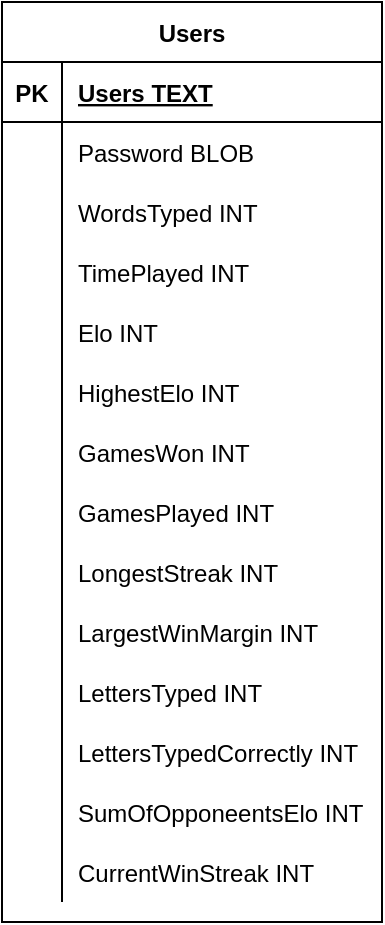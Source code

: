 <mxfile version="15.8.7" type="device"><diagram id="R2lEEEUBdFMjLlhIrx00" name="Page-1"><mxGraphModel dx="782" dy="549" grid="1" gridSize="10" guides="1" tooltips="1" connect="1" arrows="1" fold="1" page="1" pageScale="1" pageWidth="850" pageHeight="1100" math="0" shadow="0" extFonts="Permanent Marker^https://fonts.googleapis.com/css?family=Permanent+Marker"><root><mxCell id="0"/><mxCell id="1" parent="0"/><mxCell id="vLd5na7bJe3e_daiZ5iZ-1" value="Users" style="shape=table;startSize=30;container=1;collapsible=1;childLayout=tableLayout;fixedRows=1;rowLines=0;fontStyle=1;align=center;resizeLast=1;" vertex="1" parent="1"><mxGeometry x="120" y="80" width="190" height="460" as="geometry"/></mxCell><mxCell id="vLd5na7bJe3e_daiZ5iZ-2" value="" style="shape=partialRectangle;collapsible=0;dropTarget=0;pointerEvents=0;fillColor=none;top=0;left=0;bottom=1;right=0;points=[[0,0.5],[1,0.5]];portConstraint=eastwest;" vertex="1" parent="vLd5na7bJe3e_daiZ5iZ-1"><mxGeometry y="30" width="190" height="30" as="geometry"/></mxCell><mxCell id="vLd5na7bJe3e_daiZ5iZ-3" value="PK" style="shape=partialRectangle;connectable=0;fillColor=none;top=0;left=0;bottom=0;right=0;fontStyle=1;overflow=hidden;" vertex="1" parent="vLd5na7bJe3e_daiZ5iZ-2"><mxGeometry width="30" height="30" as="geometry"><mxRectangle width="30" height="30" as="alternateBounds"/></mxGeometry></mxCell><mxCell id="vLd5na7bJe3e_daiZ5iZ-4" value="Users TEXT" style="shape=partialRectangle;connectable=0;fillColor=none;top=0;left=0;bottom=0;right=0;align=left;spacingLeft=6;fontStyle=5;overflow=hidden;" vertex="1" parent="vLd5na7bJe3e_daiZ5iZ-2"><mxGeometry x="30" width="160" height="30" as="geometry"><mxRectangle width="160" height="30" as="alternateBounds"/></mxGeometry></mxCell><mxCell id="vLd5na7bJe3e_daiZ5iZ-5" value="" style="shape=partialRectangle;collapsible=0;dropTarget=0;pointerEvents=0;fillColor=none;top=0;left=0;bottom=0;right=0;points=[[0,0.5],[1,0.5]];portConstraint=eastwest;" vertex="1" parent="vLd5na7bJe3e_daiZ5iZ-1"><mxGeometry y="60" width="190" height="30" as="geometry"/></mxCell><mxCell id="vLd5na7bJe3e_daiZ5iZ-6" value="" style="shape=partialRectangle;connectable=0;fillColor=none;top=0;left=0;bottom=0;right=0;editable=1;overflow=hidden;" vertex="1" parent="vLd5na7bJe3e_daiZ5iZ-5"><mxGeometry width="30" height="30" as="geometry"><mxRectangle width="30" height="30" as="alternateBounds"/></mxGeometry></mxCell><mxCell id="vLd5na7bJe3e_daiZ5iZ-7" value="Password BLOB" style="shape=partialRectangle;connectable=0;fillColor=none;top=0;left=0;bottom=0;right=0;align=left;spacingLeft=6;overflow=hidden;" vertex="1" parent="vLd5na7bJe3e_daiZ5iZ-5"><mxGeometry x="30" width="160" height="30" as="geometry"><mxRectangle width="160" height="30" as="alternateBounds"/></mxGeometry></mxCell><mxCell id="vLd5na7bJe3e_daiZ5iZ-8" value="" style="shape=partialRectangle;collapsible=0;dropTarget=0;pointerEvents=0;fillColor=none;top=0;left=0;bottom=0;right=0;points=[[0,0.5],[1,0.5]];portConstraint=eastwest;" vertex="1" parent="vLd5na7bJe3e_daiZ5iZ-1"><mxGeometry y="90" width="190" height="30" as="geometry"/></mxCell><mxCell id="vLd5na7bJe3e_daiZ5iZ-9" value="" style="shape=partialRectangle;connectable=0;fillColor=none;top=0;left=0;bottom=0;right=0;editable=1;overflow=hidden;" vertex="1" parent="vLd5na7bJe3e_daiZ5iZ-8"><mxGeometry width="30" height="30" as="geometry"><mxRectangle width="30" height="30" as="alternateBounds"/></mxGeometry></mxCell><mxCell id="vLd5na7bJe3e_daiZ5iZ-10" value="WordsTyped INT" style="shape=partialRectangle;connectable=0;fillColor=none;top=0;left=0;bottom=0;right=0;align=left;spacingLeft=6;overflow=hidden;" vertex="1" parent="vLd5na7bJe3e_daiZ5iZ-8"><mxGeometry x="30" width="160" height="30" as="geometry"><mxRectangle width="160" height="30" as="alternateBounds"/></mxGeometry></mxCell><mxCell id="vLd5na7bJe3e_daiZ5iZ-11" value="" style="shape=partialRectangle;collapsible=0;dropTarget=0;pointerEvents=0;fillColor=none;top=0;left=0;bottom=0;right=0;points=[[0,0.5],[1,0.5]];portConstraint=eastwest;" vertex="1" parent="vLd5na7bJe3e_daiZ5iZ-1"><mxGeometry y="120" width="190" height="30" as="geometry"/></mxCell><mxCell id="vLd5na7bJe3e_daiZ5iZ-12" value="" style="shape=partialRectangle;connectable=0;fillColor=none;top=0;left=0;bottom=0;right=0;editable=1;overflow=hidden;" vertex="1" parent="vLd5na7bJe3e_daiZ5iZ-11"><mxGeometry width="30" height="30" as="geometry"><mxRectangle width="30" height="30" as="alternateBounds"/></mxGeometry></mxCell><mxCell id="vLd5na7bJe3e_daiZ5iZ-13" value="TimePlayed INT" style="shape=partialRectangle;connectable=0;fillColor=none;top=0;left=0;bottom=0;right=0;align=left;spacingLeft=6;overflow=hidden;" vertex="1" parent="vLd5na7bJe3e_daiZ5iZ-11"><mxGeometry x="30" width="160" height="30" as="geometry"><mxRectangle width="160" height="30" as="alternateBounds"/></mxGeometry></mxCell><mxCell id="vLd5na7bJe3e_daiZ5iZ-14" value="" style="shape=partialRectangle;collapsible=0;dropTarget=0;pointerEvents=0;fillColor=none;top=0;left=0;bottom=0;right=0;points=[[0,0.5],[1,0.5]];portConstraint=eastwest;" vertex="1" parent="vLd5na7bJe3e_daiZ5iZ-1"><mxGeometry y="150" width="190" height="30" as="geometry"/></mxCell><mxCell id="vLd5na7bJe3e_daiZ5iZ-15" value="" style="shape=partialRectangle;connectable=0;fillColor=none;top=0;left=0;bottom=0;right=0;editable=1;overflow=hidden;" vertex="1" parent="vLd5na7bJe3e_daiZ5iZ-14"><mxGeometry width="30" height="30" as="geometry"><mxRectangle width="30" height="30" as="alternateBounds"/></mxGeometry></mxCell><mxCell id="vLd5na7bJe3e_daiZ5iZ-16" value="Elo INT" style="shape=partialRectangle;connectable=0;fillColor=none;top=0;left=0;bottom=0;right=0;align=left;spacingLeft=6;overflow=hidden;" vertex="1" parent="vLd5na7bJe3e_daiZ5iZ-14"><mxGeometry x="30" width="160" height="30" as="geometry"><mxRectangle width="160" height="30" as="alternateBounds"/></mxGeometry></mxCell><mxCell id="vLd5na7bJe3e_daiZ5iZ-17" value="" style="shape=partialRectangle;collapsible=0;dropTarget=0;pointerEvents=0;fillColor=none;top=0;left=0;bottom=0;right=0;points=[[0,0.5],[1,0.5]];portConstraint=eastwest;" vertex="1" parent="vLd5na7bJe3e_daiZ5iZ-1"><mxGeometry y="180" width="190" height="30" as="geometry"/></mxCell><mxCell id="vLd5na7bJe3e_daiZ5iZ-18" value="" style="shape=partialRectangle;connectable=0;fillColor=none;top=0;left=0;bottom=0;right=0;editable=1;overflow=hidden;" vertex="1" parent="vLd5na7bJe3e_daiZ5iZ-17"><mxGeometry width="30" height="30" as="geometry"><mxRectangle width="30" height="30" as="alternateBounds"/></mxGeometry></mxCell><mxCell id="vLd5na7bJe3e_daiZ5iZ-19" value="HighestElo INT" style="shape=partialRectangle;connectable=0;fillColor=none;top=0;left=0;bottom=0;right=0;align=left;spacingLeft=6;overflow=hidden;" vertex="1" parent="vLd5na7bJe3e_daiZ5iZ-17"><mxGeometry x="30" width="160" height="30" as="geometry"><mxRectangle width="160" height="30" as="alternateBounds"/></mxGeometry></mxCell><mxCell id="vLd5na7bJe3e_daiZ5iZ-20" value="" style="shape=partialRectangle;collapsible=0;dropTarget=0;pointerEvents=0;fillColor=none;top=0;left=0;bottom=0;right=0;points=[[0,0.5],[1,0.5]];portConstraint=eastwest;" vertex="1" parent="vLd5na7bJe3e_daiZ5iZ-1"><mxGeometry y="210" width="190" height="30" as="geometry"/></mxCell><mxCell id="vLd5na7bJe3e_daiZ5iZ-21" value="" style="shape=partialRectangle;connectable=0;fillColor=none;top=0;left=0;bottom=0;right=0;editable=1;overflow=hidden;" vertex="1" parent="vLd5na7bJe3e_daiZ5iZ-20"><mxGeometry width="30" height="30" as="geometry"><mxRectangle width="30" height="30" as="alternateBounds"/></mxGeometry></mxCell><mxCell id="vLd5na7bJe3e_daiZ5iZ-22" value="GamesWon INT" style="shape=partialRectangle;connectable=0;fillColor=none;top=0;left=0;bottom=0;right=0;align=left;spacingLeft=6;overflow=hidden;" vertex="1" parent="vLd5na7bJe3e_daiZ5iZ-20"><mxGeometry x="30" width="160" height="30" as="geometry"><mxRectangle width="160" height="30" as="alternateBounds"/></mxGeometry></mxCell><mxCell id="vLd5na7bJe3e_daiZ5iZ-23" value="" style="shape=partialRectangle;collapsible=0;dropTarget=0;pointerEvents=0;fillColor=none;top=0;left=0;bottom=0;right=0;points=[[0,0.5],[1,0.5]];portConstraint=eastwest;" vertex="1" parent="vLd5na7bJe3e_daiZ5iZ-1"><mxGeometry y="240" width="190" height="30" as="geometry"/></mxCell><mxCell id="vLd5na7bJe3e_daiZ5iZ-24" value="" style="shape=partialRectangle;connectable=0;fillColor=none;top=0;left=0;bottom=0;right=0;editable=1;overflow=hidden;" vertex="1" parent="vLd5na7bJe3e_daiZ5iZ-23"><mxGeometry width="30" height="30" as="geometry"><mxRectangle width="30" height="30" as="alternateBounds"/></mxGeometry></mxCell><mxCell id="vLd5na7bJe3e_daiZ5iZ-25" value="GamesPlayed INT" style="shape=partialRectangle;connectable=0;fillColor=none;top=0;left=0;bottom=0;right=0;align=left;spacingLeft=6;overflow=hidden;" vertex="1" parent="vLd5na7bJe3e_daiZ5iZ-23"><mxGeometry x="30" width="160" height="30" as="geometry"><mxRectangle width="160" height="30" as="alternateBounds"/></mxGeometry></mxCell><mxCell id="vLd5na7bJe3e_daiZ5iZ-26" value="" style="shape=partialRectangle;collapsible=0;dropTarget=0;pointerEvents=0;fillColor=none;top=0;left=0;bottom=0;right=0;points=[[0,0.5],[1,0.5]];portConstraint=eastwest;" vertex="1" parent="vLd5na7bJe3e_daiZ5iZ-1"><mxGeometry y="270" width="190" height="30" as="geometry"/></mxCell><mxCell id="vLd5na7bJe3e_daiZ5iZ-27" value="" style="shape=partialRectangle;connectable=0;fillColor=none;top=0;left=0;bottom=0;right=0;editable=1;overflow=hidden;" vertex="1" parent="vLd5na7bJe3e_daiZ5iZ-26"><mxGeometry width="30" height="30" as="geometry"><mxRectangle width="30" height="30" as="alternateBounds"/></mxGeometry></mxCell><mxCell id="vLd5na7bJe3e_daiZ5iZ-28" value="LongestStreak INT" style="shape=partialRectangle;connectable=0;fillColor=none;top=0;left=0;bottom=0;right=0;align=left;spacingLeft=6;overflow=hidden;" vertex="1" parent="vLd5na7bJe3e_daiZ5iZ-26"><mxGeometry x="30" width="160" height="30" as="geometry"><mxRectangle width="160" height="30" as="alternateBounds"/></mxGeometry></mxCell><mxCell id="vLd5na7bJe3e_daiZ5iZ-29" value="" style="shape=partialRectangle;collapsible=0;dropTarget=0;pointerEvents=0;fillColor=none;top=0;left=0;bottom=0;right=0;points=[[0,0.5],[1,0.5]];portConstraint=eastwest;" vertex="1" parent="vLd5na7bJe3e_daiZ5iZ-1"><mxGeometry y="300" width="190" height="30" as="geometry"/></mxCell><mxCell id="vLd5na7bJe3e_daiZ5iZ-30" value="" style="shape=partialRectangle;connectable=0;fillColor=none;top=0;left=0;bottom=0;right=0;editable=1;overflow=hidden;" vertex="1" parent="vLd5na7bJe3e_daiZ5iZ-29"><mxGeometry width="30" height="30" as="geometry"><mxRectangle width="30" height="30" as="alternateBounds"/></mxGeometry></mxCell><mxCell id="vLd5na7bJe3e_daiZ5iZ-31" value="LargestWinMargin INT" style="shape=partialRectangle;connectable=0;fillColor=none;top=0;left=0;bottom=0;right=0;align=left;spacingLeft=6;overflow=hidden;" vertex="1" parent="vLd5na7bJe3e_daiZ5iZ-29"><mxGeometry x="30" width="160" height="30" as="geometry"><mxRectangle width="160" height="30" as="alternateBounds"/></mxGeometry></mxCell><mxCell id="vLd5na7bJe3e_daiZ5iZ-32" value="" style="shape=partialRectangle;collapsible=0;dropTarget=0;pointerEvents=0;fillColor=none;top=0;left=0;bottom=0;right=0;points=[[0,0.5],[1,0.5]];portConstraint=eastwest;" vertex="1" parent="vLd5na7bJe3e_daiZ5iZ-1"><mxGeometry y="330" width="190" height="30" as="geometry"/></mxCell><mxCell id="vLd5na7bJe3e_daiZ5iZ-33" value="" style="shape=partialRectangle;connectable=0;fillColor=none;top=0;left=0;bottom=0;right=0;editable=1;overflow=hidden;" vertex="1" parent="vLd5na7bJe3e_daiZ5iZ-32"><mxGeometry width="30" height="30" as="geometry"><mxRectangle width="30" height="30" as="alternateBounds"/></mxGeometry></mxCell><mxCell id="vLd5na7bJe3e_daiZ5iZ-34" value="LettersTyped INT" style="shape=partialRectangle;connectable=0;fillColor=none;top=0;left=0;bottom=0;right=0;align=left;spacingLeft=6;overflow=hidden;" vertex="1" parent="vLd5na7bJe3e_daiZ5iZ-32"><mxGeometry x="30" width="160" height="30" as="geometry"><mxRectangle width="160" height="30" as="alternateBounds"/></mxGeometry></mxCell><mxCell id="vLd5na7bJe3e_daiZ5iZ-35" value="" style="shape=partialRectangle;collapsible=0;dropTarget=0;pointerEvents=0;fillColor=none;top=0;left=0;bottom=0;right=0;points=[[0,0.5],[1,0.5]];portConstraint=eastwest;" vertex="1" parent="vLd5na7bJe3e_daiZ5iZ-1"><mxGeometry y="360" width="190" height="30" as="geometry"/></mxCell><mxCell id="vLd5na7bJe3e_daiZ5iZ-36" value="" style="shape=partialRectangle;connectable=0;fillColor=none;top=0;left=0;bottom=0;right=0;editable=1;overflow=hidden;" vertex="1" parent="vLd5na7bJe3e_daiZ5iZ-35"><mxGeometry width="30" height="30" as="geometry"><mxRectangle width="30" height="30" as="alternateBounds"/></mxGeometry></mxCell><mxCell id="vLd5na7bJe3e_daiZ5iZ-37" value="LettersTypedCorrectly INT" style="shape=partialRectangle;connectable=0;fillColor=none;top=0;left=0;bottom=0;right=0;align=left;spacingLeft=6;overflow=hidden;" vertex="1" parent="vLd5na7bJe3e_daiZ5iZ-35"><mxGeometry x="30" width="160" height="30" as="geometry"><mxRectangle width="160" height="30" as="alternateBounds"/></mxGeometry></mxCell><mxCell id="vLd5na7bJe3e_daiZ5iZ-38" value="" style="shape=partialRectangle;collapsible=0;dropTarget=0;pointerEvents=0;fillColor=none;top=0;left=0;bottom=0;right=0;points=[[0,0.5],[1,0.5]];portConstraint=eastwest;" vertex="1" parent="vLd5na7bJe3e_daiZ5iZ-1"><mxGeometry y="390" width="190" height="30" as="geometry"/></mxCell><mxCell id="vLd5na7bJe3e_daiZ5iZ-39" value="" style="shape=partialRectangle;connectable=0;fillColor=none;top=0;left=0;bottom=0;right=0;editable=1;overflow=hidden;" vertex="1" parent="vLd5na7bJe3e_daiZ5iZ-38"><mxGeometry width="30" height="30" as="geometry"><mxRectangle width="30" height="30" as="alternateBounds"/></mxGeometry></mxCell><mxCell id="vLd5na7bJe3e_daiZ5iZ-40" value="SumOfOpponeentsElo INT" style="shape=partialRectangle;connectable=0;fillColor=none;top=0;left=0;bottom=0;right=0;align=left;spacingLeft=6;overflow=hidden;" vertex="1" parent="vLd5na7bJe3e_daiZ5iZ-38"><mxGeometry x="30" width="160" height="30" as="geometry"><mxRectangle width="160" height="30" as="alternateBounds"/></mxGeometry></mxCell><mxCell id="vLd5na7bJe3e_daiZ5iZ-41" value="" style="shape=partialRectangle;collapsible=0;dropTarget=0;pointerEvents=0;fillColor=none;top=0;left=0;bottom=0;right=0;points=[[0,0.5],[1,0.5]];portConstraint=eastwest;" vertex="1" parent="vLd5na7bJe3e_daiZ5iZ-1"><mxGeometry y="420" width="190" height="30" as="geometry"/></mxCell><mxCell id="vLd5na7bJe3e_daiZ5iZ-42" value="" style="shape=partialRectangle;connectable=0;fillColor=none;top=0;left=0;bottom=0;right=0;editable=1;overflow=hidden;" vertex="1" parent="vLd5na7bJe3e_daiZ5iZ-41"><mxGeometry width="30" height="30" as="geometry"><mxRectangle width="30" height="30" as="alternateBounds"/></mxGeometry></mxCell><mxCell id="vLd5na7bJe3e_daiZ5iZ-43" value="CurrentWinStreak INT" style="shape=partialRectangle;connectable=0;fillColor=none;top=0;left=0;bottom=0;right=0;align=left;spacingLeft=6;overflow=hidden;" vertex="1" parent="vLd5na7bJe3e_daiZ5iZ-41"><mxGeometry x="30" width="160" height="30" as="geometry"><mxRectangle width="160" height="30" as="alternateBounds"/></mxGeometry></mxCell></root></mxGraphModel></diagram></mxfile>